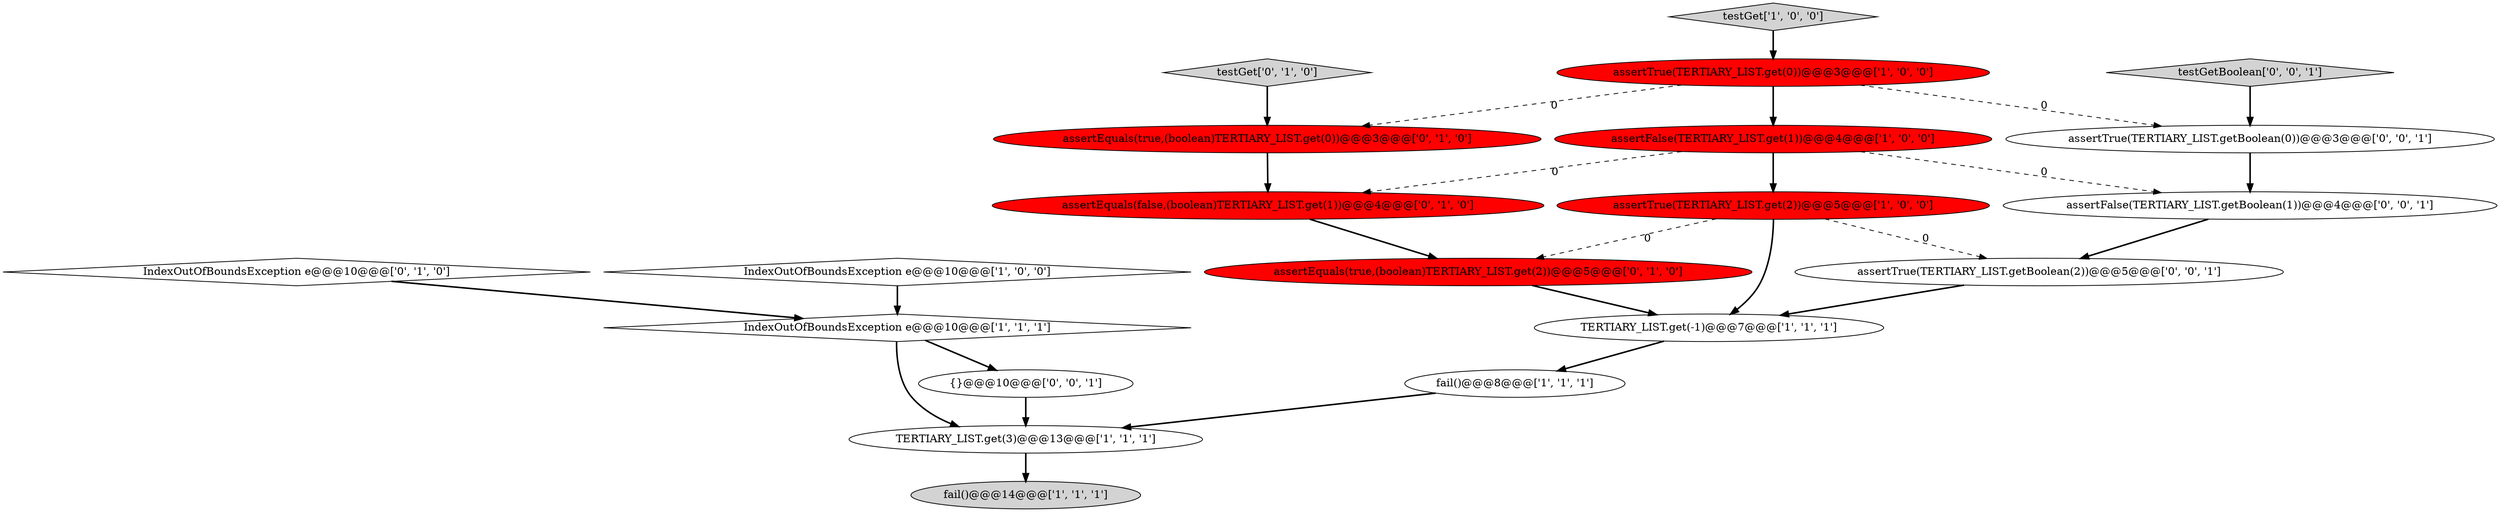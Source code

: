 digraph {
5 [style = filled, label = "fail()@@@14@@@['1', '1', '1']", fillcolor = lightgray, shape = ellipse image = "AAA0AAABBB1BBB"];
4 [style = filled, label = "TERTIARY_LIST.get(-1)@@@7@@@['1', '1', '1']", fillcolor = white, shape = ellipse image = "AAA0AAABBB1BBB"];
3 [style = filled, label = "testGet['1', '0', '0']", fillcolor = lightgray, shape = diamond image = "AAA0AAABBB1BBB"];
14 [style = filled, label = "IndexOutOfBoundsException e@@@10@@@['0', '1', '0']", fillcolor = white, shape = diamond image = "AAA0AAABBB2BBB"];
19 [style = filled, label = "assertTrue(TERTIARY_LIST.getBoolean(0))@@@3@@@['0', '0', '1']", fillcolor = white, shape = ellipse image = "AAA0AAABBB3BBB"];
13 [style = filled, label = "testGet['0', '1', '0']", fillcolor = lightgray, shape = diamond image = "AAA0AAABBB2BBB"];
2 [style = filled, label = "assertTrue(TERTIARY_LIST.get(0))@@@3@@@['1', '0', '0']", fillcolor = red, shape = ellipse image = "AAA1AAABBB1BBB"];
18 [style = filled, label = "assertTrue(TERTIARY_LIST.getBoolean(2))@@@5@@@['0', '0', '1']", fillcolor = white, shape = ellipse image = "AAA0AAABBB3BBB"];
11 [style = filled, label = "assertEquals(true,(boolean)TERTIARY_LIST.get(0))@@@3@@@['0', '1', '0']", fillcolor = red, shape = ellipse image = "AAA1AAABBB2BBB"];
10 [style = filled, label = "assertEquals(false,(boolean)TERTIARY_LIST.get(1))@@@4@@@['0', '1', '0']", fillcolor = red, shape = ellipse image = "AAA1AAABBB2BBB"];
12 [style = filled, label = "assertEquals(true,(boolean)TERTIARY_LIST.get(2))@@@5@@@['0', '1', '0']", fillcolor = red, shape = ellipse image = "AAA1AAABBB2BBB"];
17 [style = filled, label = "testGetBoolean['0', '0', '1']", fillcolor = lightgray, shape = diamond image = "AAA0AAABBB3BBB"];
15 [style = filled, label = "assertFalse(TERTIARY_LIST.getBoolean(1))@@@4@@@['0', '0', '1']", fillcolor = white, shape = ellipse image = "AAA0AAABBB3BBB"];
16 [style = filled, label = "{}@@@10@@@['0', '0', '1']", fillcolor = white, shape = ellipse image = "AAA0AAABBB3BBB"];
1 [style = filled, label = "fail()@@@8@@@['1', '1', '1']", fillcolor = white, shape = ellipse image = "AAA0AAABBB1BBB"];
0 [style = filled, label = "TERTIARY_LIST.get(3)@@@13@@@['1', '1', '1']", fillcolor = white, shape = ellipse image = "AAA0AAABBB1BBB"];
8 [style = filled, label = "IndexOutOfBoundsException e@@@10@@@['1', '0', '0']", fillcolor = white, shape = diamond image = "AAA0AAABBB1BBB"];
6 [style = filled, label = "assertFalse(TERTIARY_LIST.get(1))@@@4@@@['1', '0', '0']", fillcolor = red, shape = ellipse image = "AAA1AAABBB1BBB"];
7 [style = filled, label = "assertTrue(TERTIARY_LIST.get(2))@@@5@@@['1', '0', '0']", fillcolor = red, shape = ellipse image = "AAA1AAABBB1BBB"];
9 [style = filled, label = "IndexOutOfBoundsException e@@@10@@@['1', '1', '1']", fillcolor = white, shape = diamond image = "AAA0AAABBB1BBB"];
16->0 [style = bold, label=""];
2->19 [style = dashed, label="0"];
9->0 [style = bold, label=""];
7->18 [style = dashed, label="0"];
2->6 [style = bold, label=""];
1->0 [style = bold, label=""];
7->4 [style = bold, label=""];
13->11 [style = bold, label=""];
15->18 [style = bold, label=""];
17->19 [style = bold, label=""];
9->16 [style = bold, label=""];
6->10 [style = dashed, label="0"];
18->4 [style = bold, label=""];
3->2 [style = bold, label=""];
12->4 [style = bold, label=""];
6->15 [style = dashed, label="0"];
11->10 [style = bold, label=""];
10->12 [style = bold, label=""];
8->9 [style = bold, label=""];
7->12 [style = dashed, label="0"];
2->11 [style = dashed, label="0"];
14->9 [style = bold, label=""];
4->1 [style = bold, label=""];
19->15 [style = bold, label=""];
6->7 [style = bold, label=""];
0->5 [style = bold, label=""];
}
